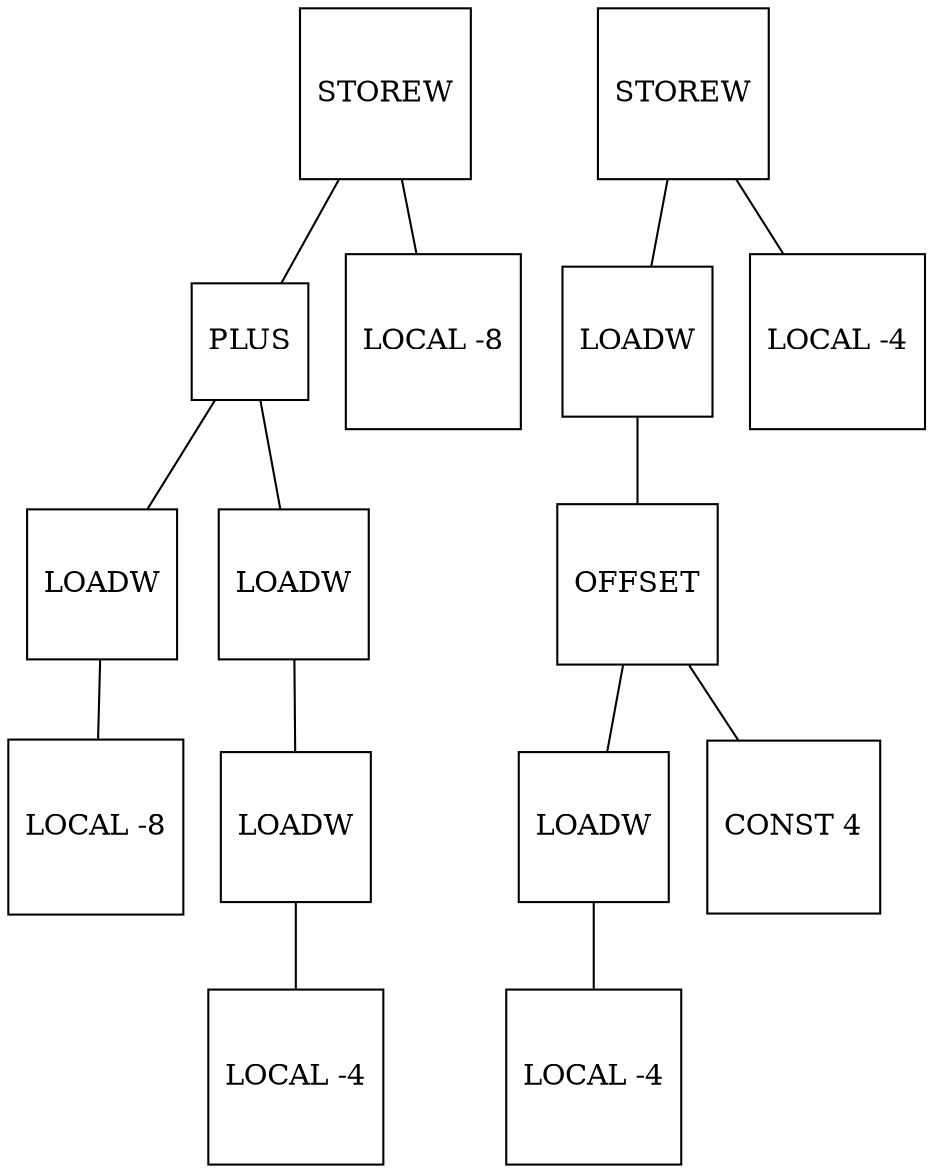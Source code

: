 graph{
    1  [shape=square, label="LOCAL -8"]
    2  [shape=square, label="LOADW"]
    3  [shape=square, label="LOCAL -4"]
    4  [shape=square, label="LOADW"]
    5  [shape=square, label="LOADW"]
    6  [shape=square, label="PLUS"]
    7  [shape=square, label="LOCAL -8"]
    8  [shape=square, label="STOREW"]
    9  [shape=square, label="LOCAL -4"]
    10 [shape=square, label="LOADW"]
    11 [shape=square, label="CONST 4"]
    12 [shape=square, label="OFFSET"]
    13 [shape=square, label="LOADW"]
    14 [shape=square, label="LOCAL -4"]
    15 [shape=square, label="STOREW"]
    2 -- 1
    4 -- 3
    5 -- 4
    6 -- 5
    6 -- 2
    8 -- 6
    8 -- 7
    10 -- 9
    12 -- 10
    12 -- 11
    13 -- 12
    15 -- 13
    15 -- 14
}
